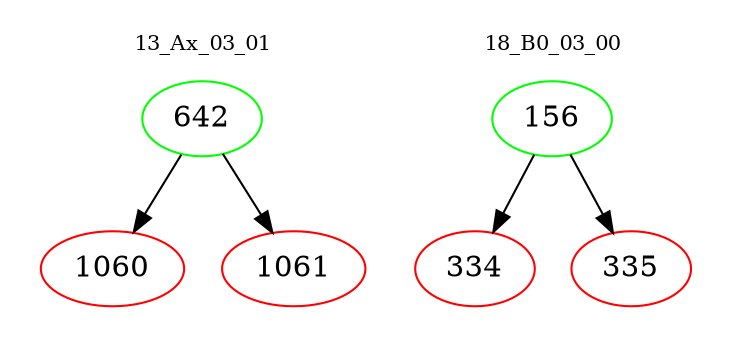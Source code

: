 digraph{
subgraph cluster_0 {
color = white
label = "13_Ax_03_01";
fontsize=10;
T0_642 [label="642", color="green"]
T0_642 -> T0_1060 [color="black"]
T0_1060 [label="1060", color="red"]
T0_642 -> T0_1061 [color="black"]
T0_1061 [label="1061", color="red"]
}
subgraph cluster_1 {
color = white
label = "18_B0_03_00";
fontsize=10;
T1_156 [label="156", color="green"]
T1_156 -> T1_334 [color="black"]
T1_334 [label="334", color="red"]
T1_156 -> T1_335 [color="black"]
T1_335 [label="335", color="red"]
}
}
